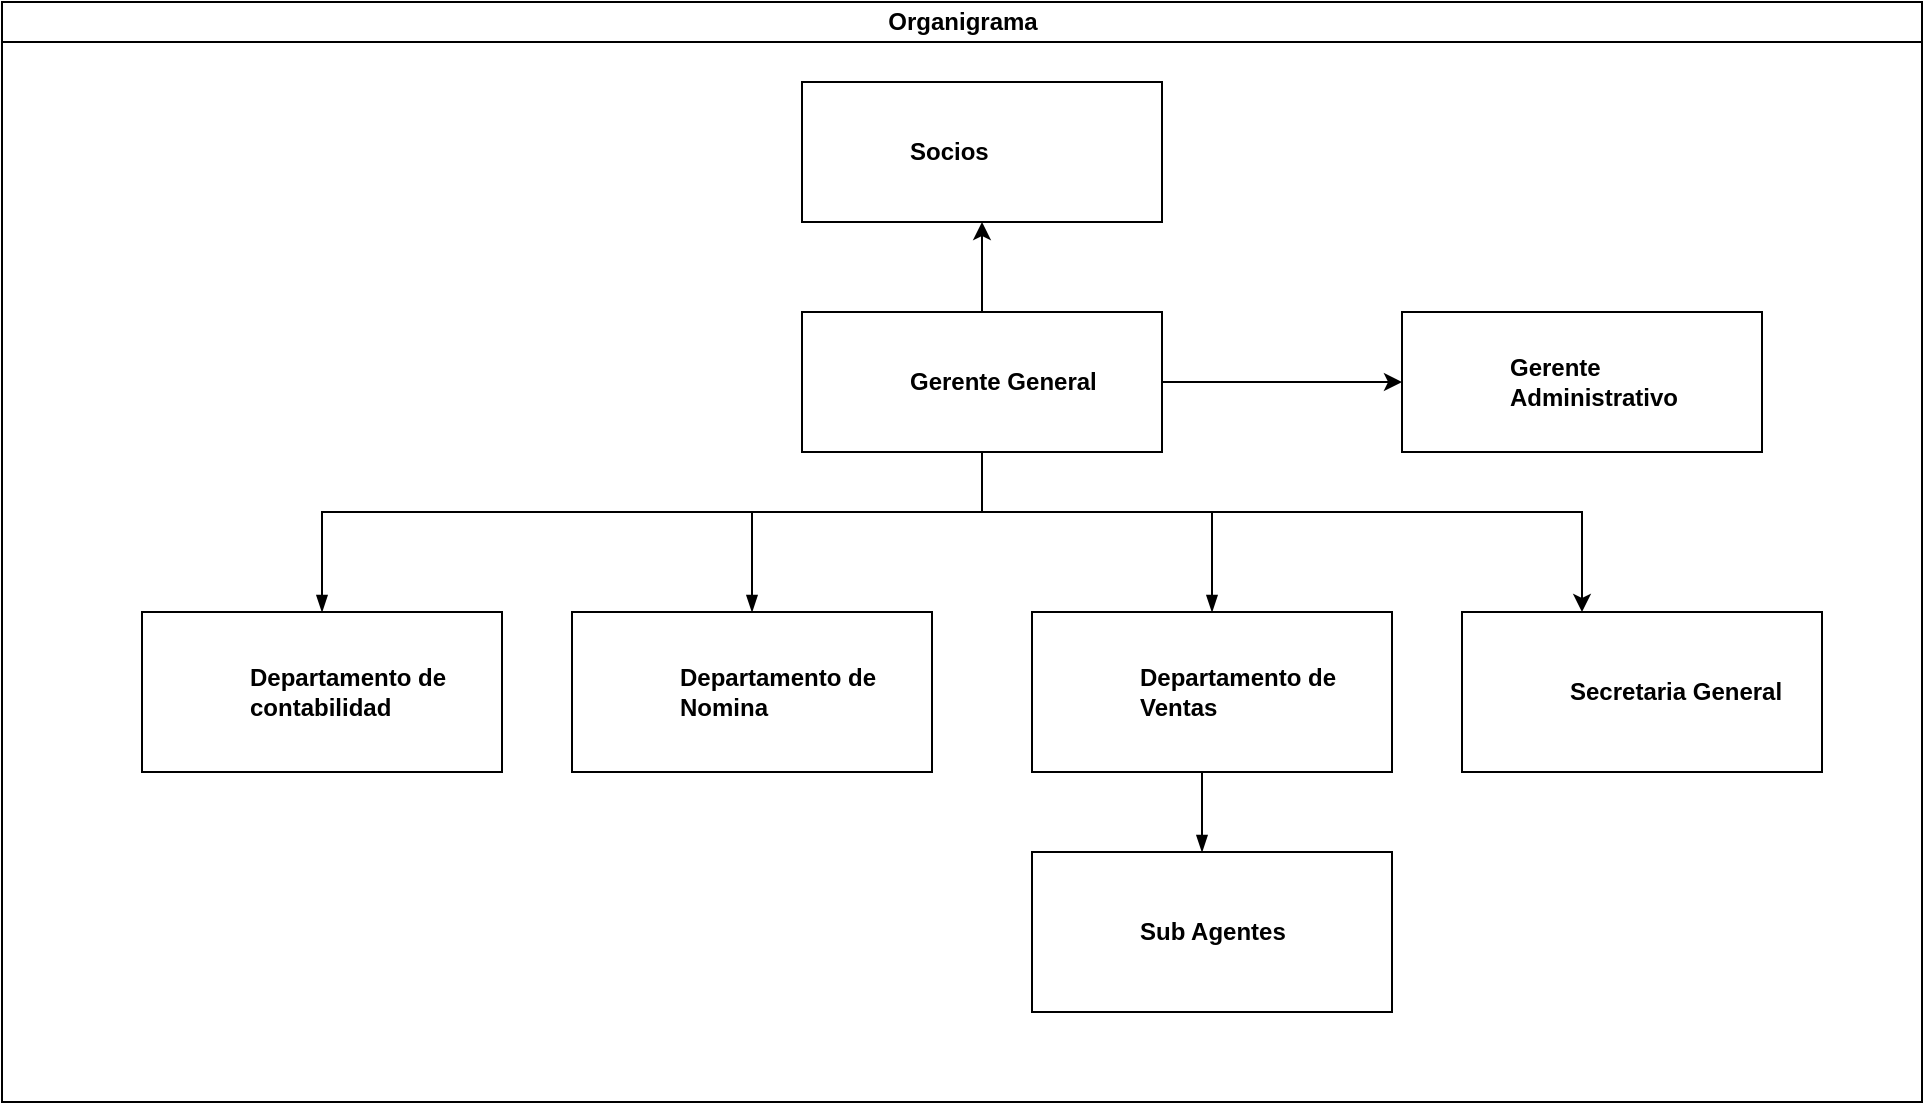 <mxfile version="15.5.2" type="github">
  <diagram id="prtHgNgQTEPvFCAcTncT" name="Page-1">
    <mxGraphModel dx="1108" dy="460" grid="1" gridSize="10" guides="1" tooltips="1" connect="1" arrows="1" fold="1" page="1" pageScale="1" pageWidth="827" pageHeight="1169" math="0" shadow="0">
      <root>
        <mxCell id="0" />
        <mxCell id="1" parent="0" />
        <mxCell id="dNxyNK7c78bLwvsdeMH5-11" value="Organigrama" style="swimlane;html=1;startSize=20;horizontal=1;containerType=tree;glass=0;" parent="1" vertex="1">
          <mxGeometry x="300" y="310" width="960" height="550" as="geometry" />
        </mxCell>
        <UserObject label="Gerente General" name="Tessa Miller" position="CFO" location="Office 1" email="me@example.com" placeholders="1" link="https://www.draw.io" id="dNxyNK7c78bLwvsdeMH5-12">
          <mxCell style="label;image=https://cdn3.iconfinder.com/data/icons/user-avatars-1/512/users-3-128.png;whiteSpace=wrap;html=1;rounded=0;glass=0;treeMoving=1;treeFolding=1;" parent="dNxyNK7c78bLwvsdeMH5-11" vertex="1">
            <mxGeometry x="400" y="155" width="180" height="70" as="geometry" />
          </mxCell>
        </UserObject>
        <mxCell id="dNxyNK7c78bLwvsdeMH5-13" value="" style="endArrow=blockThin;endFill=1;fontSize=11;edgeStyle=elbowEdgeStyle;elbow=vertical;rounded=0;" parent="dNxyNK7c78bLwvsdeMH5-11" source="dNxyNK7c78bLwvsdeMH5-12" target="dNxyNK7c78bLwvsdeMH5-14" edge="1">
          <mxGeometry relative="1" as="geometry">
            <Array as="points">
              <mxPoint x="490.0" y="255" />
              <mxPoint x="330" y="225" />
            </Array>
          </mxGeometry>
        </mxCell>
        <UserObject label="Departamento de contabilidad" name="Edward Morrison" position="Brand Manager" location="Office 2" email="me@example.com" placeholders="1" link="https://www.draw.io" id="dNxyNK7c78bLwvsdeMH5-14">
          <mxCell style="label;image=https://cdn3.iconfinder.com/data/icons/user-avatars-1/512/users-10-3-128.png;whiteSpace=wrap;html=1;rounded=0;glass=0;treeFolding=1;treeMoving=1;" parent="dNxyNK7c78bLwvsdeMH5-11" vertex="1">
            <mxGeometry x="70" y="305" width="180" height="80" as="geometry" />
          </mxCell>
        </UserObject>
        <mxCell id="dNxyNK7c78bLwvsdeMH5-15" value="" style="endArrow=blockThin;endFill=1;fontSize=11;edgeStyle=elbowEdgeStyle;elbow=vertical;rounded=0;" parent="dNxyNK7c78bLwvsdeMH5-11" source="dNxyNK7c78bLwvsdeMH5-12" target="dNxyNK7c78bLwvsdeMH5-16" edge="1">
          <mxGeometry relative="1" as="geometry">
            <Array as="points">
              <mxPoint x="490.0" y="255" />
              <mxPoint x="420" y="265" />
              <mxPoint x="490.0" y="225" />
            </Array>
          </mxGeometry>
        </mxCell>
        <UserObject label="Departamento de Nomina" name="Evan Valet" position="HR Director" location="Office 4" email="me@example.com" placeholders="1" link="https://www.draw.io" id="dNxyNK7c78bLwvsdeMH5-16">
          <mxCell style="label;image=https://cdn3.iconfinder.com/data/icons/user-avatars-1/512/users-9-2-128.png;whiteSpace=wrap;html=1;rounded=0;glass=0;treeFolding=1;treeMoving=1;" parent="dNxyNK7c78bLwvsdeMH5-11" vertex="1">
            <mxGeometry x="285" y="305" width="180" height="80" as="geometry" />
          </mxCell>
        </UserObject>
        <mxCell id="dNxyNK7c78bLwvsdeMH5-17" value="" style="endArrow=blockThin;endFill=1;fontSize=11;edgeStyle=elbowEdgeStyle;elbow=vertical;rounded=0;" parent="dNxyNK7c78bLwvsdeMH5-11" source="dNxyNK7c78bLwvsdeMH5-12" target="yaaZa7XFGOyfFHaxIu6Y-2" edge="1">
          <mxGeometry relative="1" as="geometry">
            <Array as="points">
              <mxPoint x="490.0" y="255" />
              <mxPoint x="580" y="265" />
              <mxPoint x="480.0" y="255" />
              <mxPoint x="490.0" y="225" />
            </Array>
          </mxGeometry>
        </mxCell>
        <UserObject label="Departamento de Ventas" name="Alison Donovan" position="System Admin" location="Office 3" email="me@example.com" placeholders="1" link="https://www.draw.io" id="yaaZa7XFGOyfFHaxIu6Y-2">
          <mxCell style="label;image=https://cdn3.iconfinder.com/data/icons/user-avatars-1/512/users-2-128.png;whiteSpace=wrap;html=1;rounded=0;glass=0;" vertex="1" parent="dNxyNK7c78bLwvsdeMH5-11">
            <mxGeometry x="515" y="305" width="180" height="80" as="geometry" />
          </mxCell>
        </UserObject>
        <mxCell id="yaaZa7XFGOyfFHaxIu6Y-5" value="" style="edgeStyle=orthogonalEdgeStyle;rounded=0;orthogonalLoop=1;jettySize=auto;html=1;" edge="1" source="dNxyNK7c78bLwvsdeMH5-12" parent="dNxyNK7c78bLwvsdeMH5-11">
          <mxGeometry relative="1" as="geometry">
            <mxPoint x="790" y="305" as="targetPoint" />
            <Array as="points">
              <mxPoint x="490.0" y="255" />
              <mxPoint x="790" y="255" />
            </Array>
          </mxGeometry>
        </mxCell>
        <UserObject label="&lt;span&gt;Secretaria General&lt;/span&gt;" name="Tessa Miller" position="CFO" location="Office 1" email="me@example.com" placeholders="1" link="https://www.draw.io" id="yaaZa7XFGOyfFHaxIu6Y-6">
          <mxCell style="label;image=https://cdn3.iconfinder.com/data/icons/user-avatars-1/512/users-3-128.png;whiteSpace=wrap;html=1;rounded=0;glass=0;treeMoving=1;treeFolding=1;" vertex="1" parent="dNxyNK7c78bLwvsdeMH5-11">
            <mxGeometry x="730" y="305" width="180" height="80" as="geometry" />
          </mxCell>
        </UserObject>
        <mxCell id="yaaZa7XFGOyfFHaxIu6Y-7" value="" style="edgeStyle=orthogonalEdgeStyle;rounded=0;orthogonalLoop=1;jettySize=auto;html=1;" edge="1" source="dNxyNK7c78bLwvsdeMH5-12" target="yaaZa7XFGOyfFHaxIu6Y-8" parent="dNxyNK7c78bLwvsdeMH5-11">
          <mxGeometry relative="1" as="geometry" />
        </mxCell>
        <UserObject label="Socios" name="Tessa Miller" position="CFO" location="Office 1" email="me@example.com" placeholders="1" link="https://www.draw.io" id="yaaZa7XFGOyfFHaxIu6Y-8">
          <mxCell style="label;image=https://cdn3.iconfinder.com/data/icons/user-avatars-1/512/users-3-128.png;whiteSpace=wrap;html=1;rounded=0;glass=0;treeMoving=1;treeFolding=1;" vertex="1" parent="dNxyNK7c78bLwvsdeMH5-11">
            <mxGeometry x="400" y="40" width="180" height="70" as="geometry" />
          </mxCell>
        </UserObject>
        <mxCell id="yaaZa7XFGOyfFHaxIu6Y-18" value="" style="endArrow=blockThin;endFill=1;fontSize=11;edgeStyle=elbowEdgeStyle;elbow=vertical;rounded=0;" edge="1" target="yaaZa7XFGOyfFHaxIu6Y-19" source="yaaZa7XFGOyfFHaxIu6Y-2" parent="dNxyNK7c78bLwvsdeMH5-11">
          <mxGeometry relative="1" as="geometry">
            <mxPoint x="790" y="535" as="sourcePoint" />
            <Array as="points">
              <mxPoint x="600" y="400" />
              <mxPoint x="880" y="575" />
              <mxPoint x="780" y="565" />
              <mxPoint x="790" y="535" />
            </Array>
          </mxGeometry>
        </mxCell>
        <UserObject label="Sub Agentes" name="Alison Donovan" position="System Admin" location="Office 3" email="me@example.com" placeholders="1" link="https://www.draw.io" id="yaaZa7XFGOyfFHaxIu6Y-19">
          <mxCell style="label;image=https://cdn3.iconfinder.com/data/icons/user-avatars-1/512/users-2-128.png;whiteSpace=wrap;html=1;rounded=0;glass=0;" vertex="1" parent="dNxyNK7c78bLwvsdeMH5-11">
            <mxGeometry x="515" y="425" width="180" height="80" as="geometry" />
          </mxCell>
        </UserObject>
        <mxCell id="yaaZa7XFGOyfFHaxIu6Y-20" value="" style="edgeStyle=orthogonalEdgeStyle;rounded=0;orthogonalLoop=1;jettySize=auto;html=1;" edge="1" source="dNxyNK7c78bLwvsdeMH5-12" target="yaaZa7XFGOyfFHaxIu6Y-21" parent="dNxyNK7c78bLwvsdeMH5-11">
          <mxGeometry relative="1" as="geometry" />
        </mxCell>
        <UserObject label="Gerente Administrativo" name="Tessa Miller" position="CFO" location="Office 1" email="me@example.com" placeholders="1" link="https://www.draw.io" id="yaaZa7XFGOyfFHaxIu6Y-21">
          <mxCell style="label;image=https://cdn3.iconfinder.com/data/icons/user-avatars-1/512/users-3-128.png;whiteSpace=wrap;html=1;rounded=0;glass=0;treeMoving=1;treeFolding=1;" vertex="1" parent="dNxyNK7c78bLwvsdeMH5-11">
            <mxGeometry x="700" y="155" width="180" height="70" as="geometry" />
          </mxCell>
        </UserObject>
      </root>
    </mxGraphModel>
  </diagram>
</mxfile>
